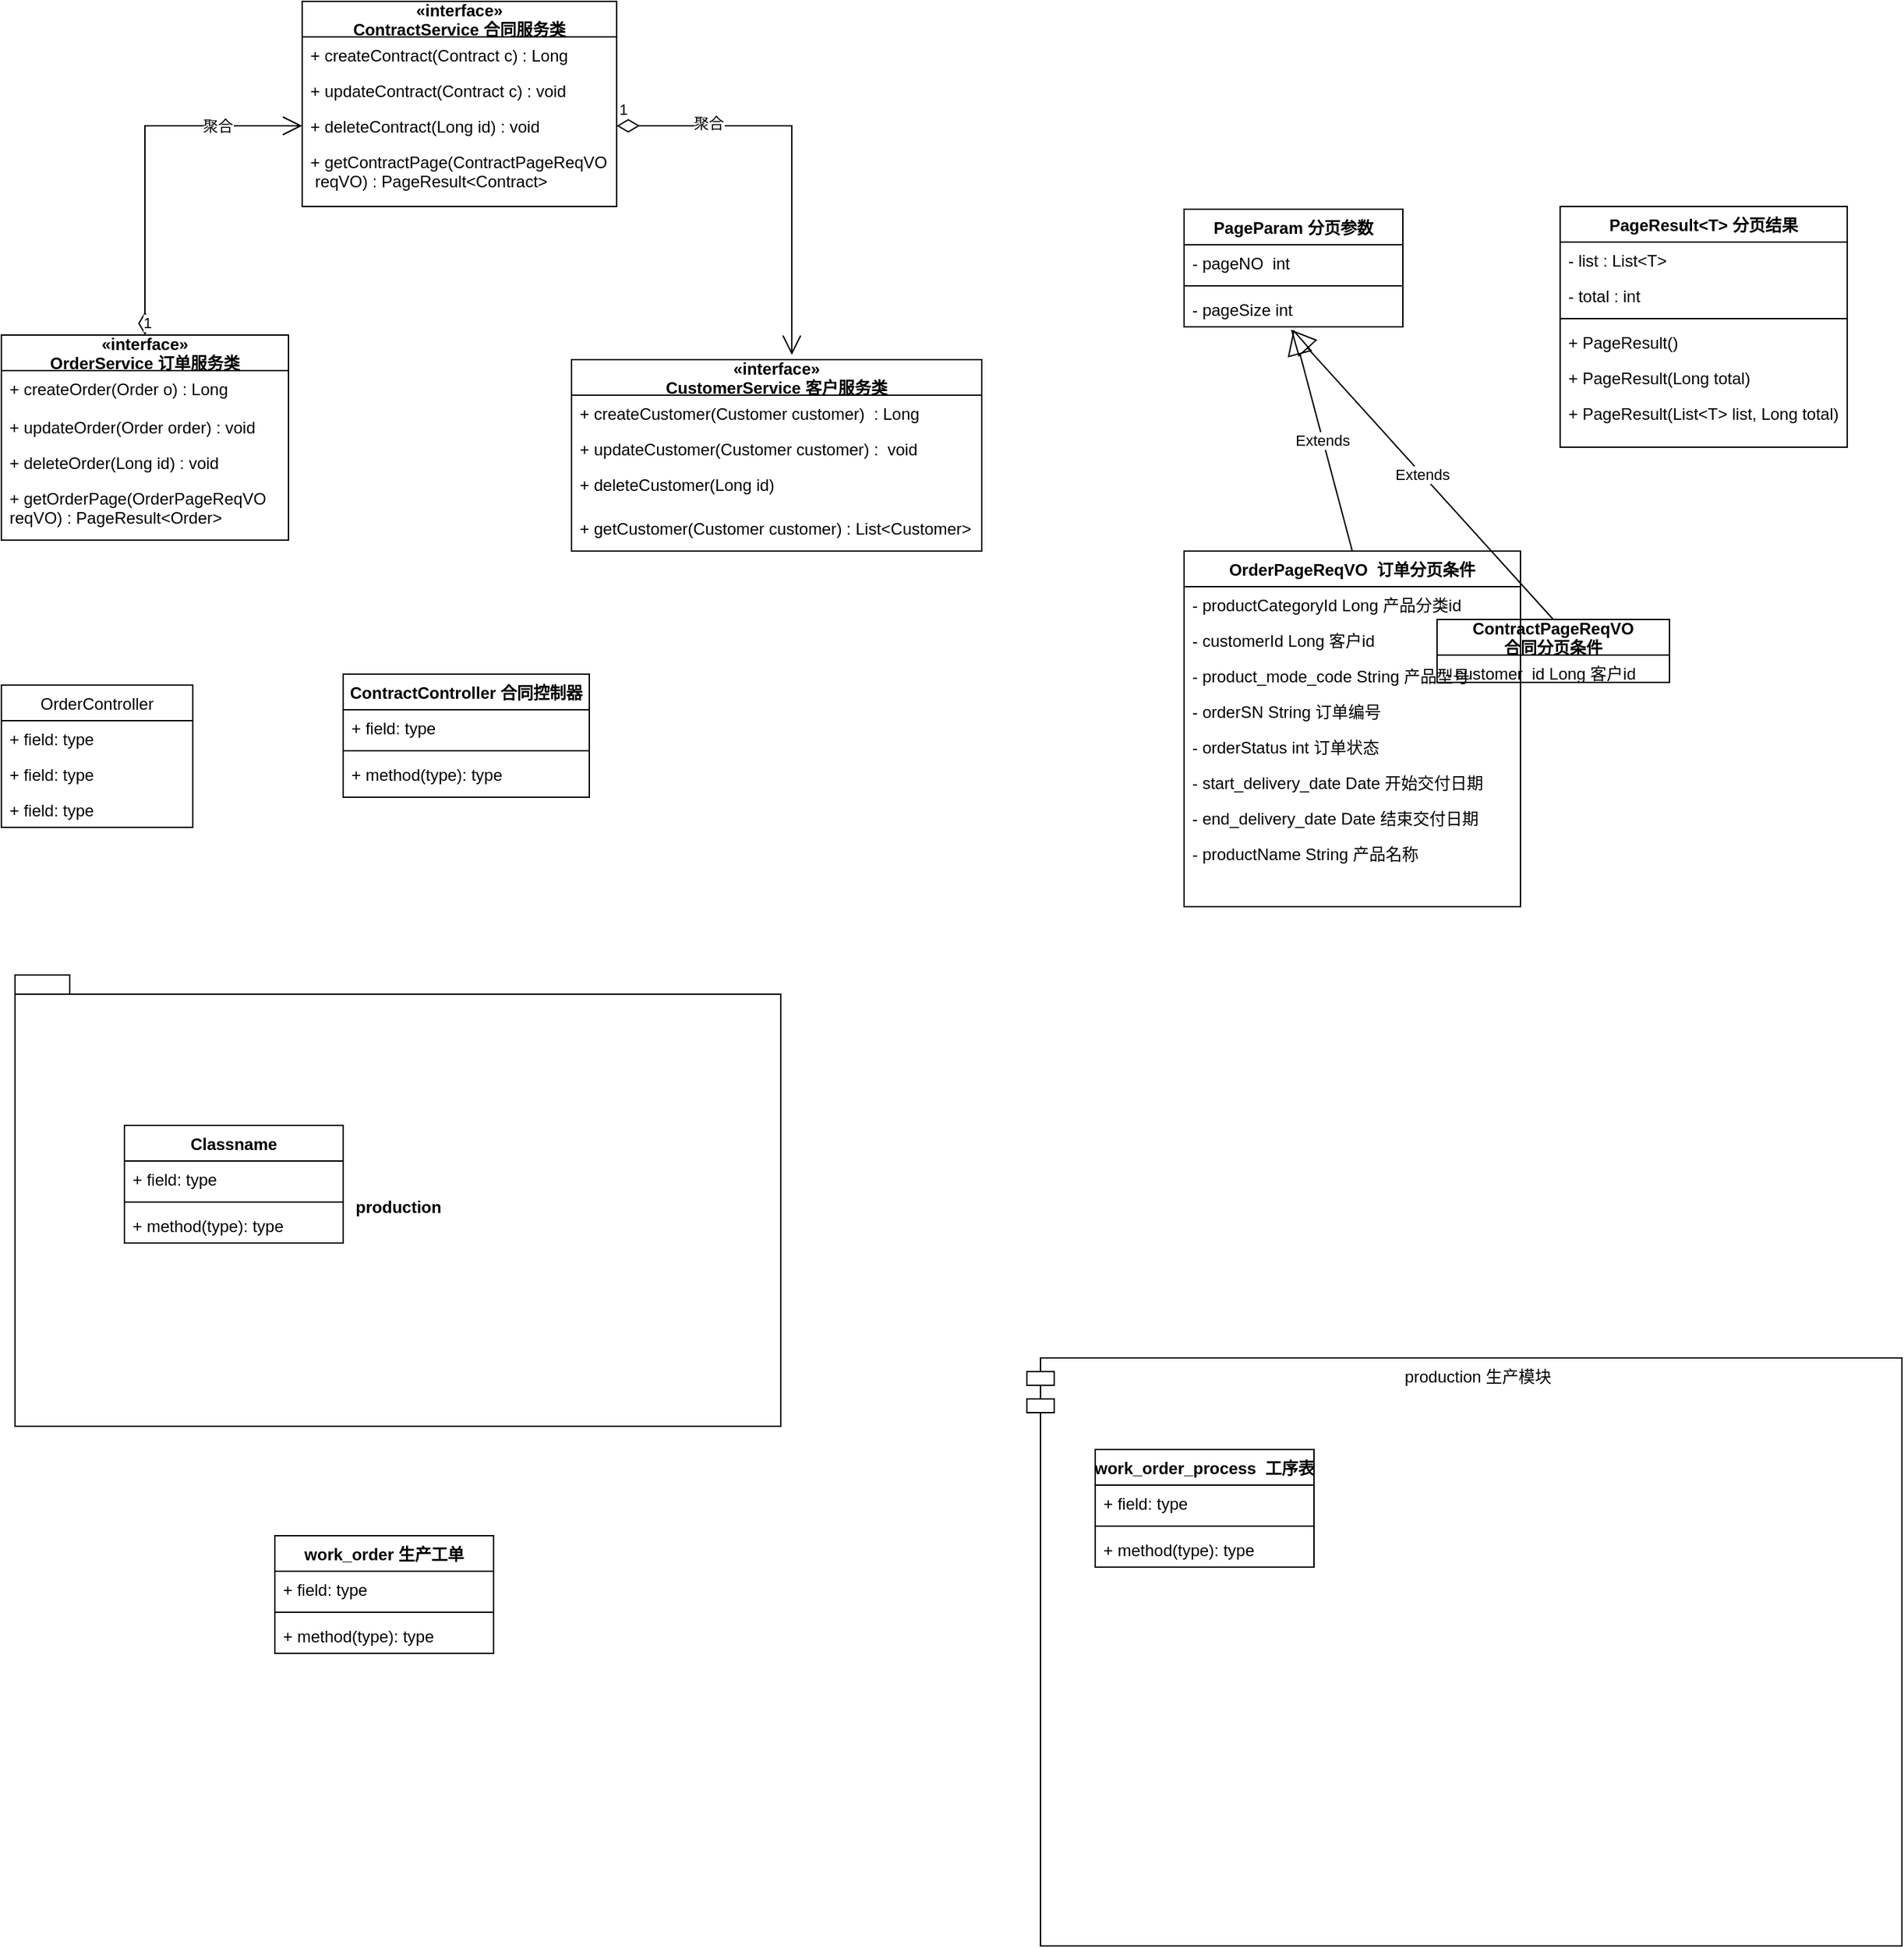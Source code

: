 <mxfile version="18.0.2" type="github">
  <diagram id="C5RBs43oDa-KdzZeNtuy" name="Page-1">
    <mxGraphModel dx="1422" dy="718" grid="1" gridSize="10" guides="1" tooltips="1" connect="1" arrows="1" fold="1" page="1" pageScale="1" pageWidth="827" pageHeight="1169" math="0" shadow="0">
      <root>
        <mxCell id="WIyWlLk6GJQsqaUBKTNV-0" />
        <mxCell id="WIyWlLk6GJQsqaUBKTNV-1" parent="WIyWlLk6GJQsqaUBKTNV-0" />
        <mxCell id="YY6VJkAt92vqZQemVGtr-8" value="«interface»&#xa;OrderService 订单服务类" style="swimlane;fontStyle=1;childLayout=stackLayout;horizontal=1;startSize=26;fillColor=none;horizontalStack=0;resizeParent=1;resizeParentMax=0;resizeLast=0;collapsible=1;marginBottom=0;" vertex="1" parent="WIyWlLk6GJQsqaUBKTNV-1">
          <mxGeometry x="140" y="282" width="210" height="150" as="geometry" />
        </mxCell>
        <mxCell id="YY6VJkAt92vqZQemVGtr-11" value="+ createOrder(Order o) : Long" style="text;strokeColor=none;fillColor=none;align=left;verticalAlign=top;spacingLeft=4;spacingRight=4;overflow=hidden;rotatable=0;points=[[0,0.5],[1,0.5]];portConstraint=eastwest;" vertex="1" parent="YY6VJkAt92vqZQemVGtr-8">
          <mxGeometry y="26" width="210" height="28" as="geometry" />
        </mxCell>
        <mxCell id="YY6VJkAt92vqZQemVGtr-53" value="+ updateOrder(Order order) : void" style="text;strokeColor=none;fillColor=none;align=left;verticalAlign=top;spacingLeft=4;spacingRight=4;overflow=hidden;rotatable=0;points=[[0,0.5],[1,0.5]];portConstraint=eastwest;" vertex="1" parent="YY6VJkAt92vqZQemVGtr-8">
          <mxGeometry y="54" width="210" height="26" as="geometry" />
        </mxCell>
        <mxCell id="YY6VJkAt92vqZQemVGtr-56" value="+ deleteOrder(Long id) : void" style="text;strokeColor=none;fillColor=none;align=left;verticalAlign=top;spacingLeft=4;spacingRight=4;overflow=hidden;rotatable=0;points=[[0,0.5],[1,0.5]];portConstraint=eastwest;" vertex="1" parent="YY6VJkAt92vqZQemVGtr-8">
          <mxGeometry y="80" width="210" height="26" as="geometry" />
        </mxCell>
        <mxCell id="YY6VJkAt92vqZQemVGtr-66" value="+ getOrderPage(OrderPageReqVO &#xa;reqVO) : PageResult&lt;Order&gt;" style="text;strokeColor=none;fillColor=none;align=left;verticalAlign=top;spacingLeft=4;spacingRight=4;overflow=hidden;rotatable=0;points=[[0,0.5],[1,0.5]];portConstraint=eastwest;" vertex="1" parent="YY6VJkAt92vqZQemVGtr-8">
          <mxGeometry y="106" width="210" height="44" as="geometry" />
        </mxCell>
        <mxCell id="YY6VJkAt92vqZQemVGtr-28" value="PageParam 分页参数" style="swimlane;fontStyle=1;align=center;verticalAlign=top;childLayout=stackLayout;horizontal=1;startSize=26;horizontalStack=0;resizeParent=1;resizeParentMax=0;resizeLast=0;collapsible=1;marginBottom=0;" vertex="1" parent="WIyWlLk6GJQsqaUBKTNV-1">
          <mxGeometry x="1005" y="190" width="160" height="86" as="geometry" />
        </mxCell>
        <mxCell id="YY6VJkAt92vqZQemVGtr-29" value="- pageNO  int" style="text;strokeColor=none;fillColor=none;align=left;verticalAlign=top;spacingLeft=4;spacingRight=4;overflow=hidden;rotatable=0;points=[[0,0.5],[1,0.5]];portConstraint=eastwest;" vertex="1" parent="YY6VJkAt92vqZQemVGtr-28">
          <mxGeometry y="26" width="160" height="26" as="geometry" />
        </mxCell>
        <mxCell id="YY6VJkAt92vqZQemVGtr-30" value="" style="line;strokeWidth=1;fillColor=none;align=left;verticalAlign=middle;spacingTop=-1;spacingLeft=3;spacingRight=3;rotatable=0;labelPosition=right;points=[];portConstraint=eastwest;" vertex="1" parent="YY6VJkAt92vqZQemVGtr-28">
          <mxGeometry y="52" width="160" height="8" as="geometry" />
        </mxCell>
        <mxCell id="YY6VJkAt92vqZQemVGtr-31" value="- pageSize int" style="text;strokeColor=none;fillColor=none;align=left;verticalAlign=top;spacingLeft=4;spacingRight=4;overflow=hidden;rotatable=0;points=[[0,0.5],[1,0.5]];portConstraint=eastwest;" vertex="1" parent="YY6VJkAt92vqZQemVGtr-28">
          <mxGeometry y="60" width="160" height="26" as="geometry" />
        </mxCell>
        <mxCell id="YY6VJkAt92vqZQemVGtr-34" value="" style="text;strokeColor=none;fillColor=none;align=left;verticalAlign=middle;spacingTop=-1;spacingLeft=4;spacingRight=4;rotatable=0;labelPosition=right;points=[];portConstraint=eastwest;" vertex="1" parent="WIyWlLk6GJQsqaUBKTNV-1">
          <mxGeometry x="950" y="350" width="20" height="14" as="geometry" />
        </mxCell>
        <mxCell id="YY6VJkAt92vqZQemVGtr-62" value="«interface»&#xa;ContractService 合同服务类" style="swimlane;fontStyle=1;childLayout=stackLayout;horizontal=1;startSize=26;fillColor=none;horizontalStack=0;resizeParent=1;resizeParentMax=0;resizeLast=0;collapsible=1;marginBottom=0;" vertex="1" parent="WIyWlLk6GJQsqaUBKTNV-1">
          <mxGeometry x="360" y="38" width="230" height="150" as="geometry" />
        </mxCell>
        <mxCell id="YY6VJkAt92vqZQemVGtr-63" value="+ createContract(Contract c) : Long" style="text;strokeColor=none;fillColor=none;align=left;verticalAlign=top;spacingLeft=4;spacingRight=4;overflow=hidden;rotatable=0;points=[[0,0.5],[1,0.5]];portConstraint=eastwest;" vertex="1" parent="YY6VJkAt92vqZQemVGtr-62">
          <mxGeometry y="26" width="230" height="26" as="geometry" />
        </mxCell>
        <mxCell id="YY6VJkAt92vqZQemVGtr-64" value="+ updateContract(Contract c) : void" style="text;strokeColor=none;fillColor=none;align=left;verticalAlign=top;spacingLeft=4;spacingRight=4;overflow=hidden;rotatable=0;points=[[0,0.5],[1,0.5]];portConstraint=eastwest;" vertex="1" parent="YY6VJkAt92vqZQemVGtr-62">
          <mxGeometry y="52" width="230" height="26" as="geometry" />
        </mxCell>
        <mxCell id="YY6VJkAt92vqZQemVGtr-101" value="+ deleteContract(Long id) : void" style="text;strokeColor=none;fillColor=none;align=left;verticalAlign=top;spacingLeft=4;spacingRight=4;overflow=hidden;rotatable=0;points=[[0,0.5],[1,0.5]];portConstraint=eastwest;" vertex="1" parent="YY6VJkAt92vqZQemVGtr-62">
          <mxGeometry y="78" width="230" height="26" as="geometry" />
        </mxCell>
        <mxCell id="YY6VJkAt92vqZQemVGtr-65" value="+ getContractPage(ContractPageReqVO&#xa; reqVO) : PageResult&lt;Contract&gt;" style="text;strokeColor=none;fillColor=none;align=left;verticalAlign=top;spacingLeft=4;spacingRight=4;overflow=hidden;rotatable=0;points=[[0,0.5],[1,0.5]];portConstraint=eastwest;" vertex="1" parent="YY6VJkAt92vqZQemVGtr-62">
          <mxGeometry y="104" width="230" height="46" as="geometry" />
        </mxCell>
        <mxCell id="YY6VJkAt92vqZQemVGtr-67" value="OrderPageReqVO  订单分页条件" style="swimlane;fontStyle=1;childLayout=stackLayout;horizontal=1;startSize=26;fillColor=none;horizontalStack=0;resizeParent=1;resizeParentMax=0;resizeLast=0;collapsible=1;marginBottom=0;" vertex="1" parent="WIyWlLk6GJQsqaUBKTNV-1">
          <mxGeometry x="1005" y="440" width="246" height="260" as="geometry" />
        </mxCell>
        <mxCell id="YY6VJkAt92vqZQemVGtr-68" value="- productCategoryId Long 产品分类id" style="text;strokeColor=none;fillColor=none;align=left;verticalAlign=top;spacingLeft=4;spacingRight=4;overflow=hidden;rotatable=0;points=[[0,0.5],[1,0.5]];portConstraint=eastwest;" vertex="1" parent="YY6VJkAt92vqZQemVGtr-67">
          <mxGeometry y="26" width="246" height="26" as="geometry" />
        </mxCell>
        <mxCell id="YY6VJkAt92vqZQemVGtr-69" value="- customerId Long 客户id" style="text;strokeColor=none;fillColor=none;align=left;verticalAlign=top;spacingLeft=4;spacingRight=4;overflow=hidden;rotatable=0;points=[[0,0.5],[1,0.5]];portConstraint=eastwest;" vertex="1" parent="YY6VJkAt92vqZQemVGtr-67">
          <mxGeometry y="52" width="246" height="26" as="geometry" />
        </mxCell>
        <mxCell id="YY6VJkAt92vqZQemVGtr-73" value="- product_mode_code String 产品型号" style="text;strokeColor=none;fillColor=none;align=left;verticalAlign=top;spacingLeft=4;spacingRight=4;overflow=hidden;rotatable=0;points=[[0,0.5],[1,0.5]];portConstraint=eastwest;" vertex="1" parent="YY6VJkAt92vqZQemVGtr-67">
          <mxGeometry y="78" width="246" height="26" as="geometry" />
        </mxCell>
        <mxCell id="YY6VJkAt92vqZQemVGtr-74" value="- orderSN String 订单编号" style="text;strokeColor=none;fillColor=none;align=left;verticalAlign=top;spacingLeft=4;spacingRight=4;overflow=hidden;rotatable=0;points=[[0,0.5],[1,0.5]];portConstraint=eastwest;" vertex="1" parent="YY6VJkAt92vqZQemVGtr-67">
          <mxGeometry y="104" width="246" height="26" as="geometry" />
        </mxCell>
        <mxCell id="YY6VJkAt92vqZQemVGtr-75" value="- orderStatus int 订单状态" style="text;strokeColor=none;fillColor=none;align=left;verticalAlign=top;spacingLeft=4;spacingRight=4;overflow=hidden;rotatable=0;points=[[0,0.5],[1,0.5]];portConstraint=eastwest;" vertex="1" parent="YY6VJkAt92vqZQemVGtr-67">
          <mxGeometry y="130" width="246" height="26" as="geometry" />
        </mxCell>
        <mxCell id="YY6VJkAt92vqZQemVGtr-76" value="- start_delivery_date Date 开始交付日期" style="text;strokeColor=none;fillColor=none;align=left;verticalAlign=top;spacingLeft=4;spacingRight=4;overflow=hidden;rotatable=0;points=[[0,0.5],[1,0.5]];portConstraint=eastwest;" vertex="1" parent="YY6VJkAt92vqZQemVGtr-67">
          <mxGeometry y="156" width="246" height="26" as="geometry" />
        </mxCell>
        <mxCell id="YY6VJkAt92vqZQemVGtr-77" value="- end_delivery_date Date 结束交付日期" style="text;strokeColor=none;fillColor=none;align=left;verticalAlign=top;spacingLeft=4;spacingRight=4;overflow=hidden;rotatable=0;points=[[0,0.5],[1,0.5]];portConstraint=eastwest;" vertex="1" parent="YY6VJkAt92vqZQemVGtr-67">
          <mxGeometry y="182" width="246" height="26" as="geometry" />
        </mxCell>
        <mxCell id="YY6VJkAt92vqZQemVGtr-70" value="- productName String 产品名称" style="text;strokeColor=none;fillColor=none;align=left;verticalAlign=top;spacingLeft=4;spacingRight=4;overflow=hidden;rotatable=0;points=[[0,0.5],[1,0.5]];portConstraint=eastwest;" vertex="1" parent="YY6VJkAt92vqZQemVGtr-67">
          <mxGeometry y="208" width="246" height="52" as="geometry" />
        </mxCell>
        <mxCell id="YY6VJkAt92vqZQemVGtr-71" value="Extends" style="endArrow=block;endSize=16;endFill=0;html=1;rounded=0;entryX=0.5;entryY=1.077;entryDx=0;entryDy=0;entryPerimeter=0;exitX=0.5;exitY=0;exitDx=0;exitDy=0;" edge="1" parent="WIyWlLk6GJQsqaUBKTNV-1" source="YY6VJkAt92vqZQemVGtr-67" target="YY6VJkAt92vqZQemVGtr-31">
          <mxGeometry width="160" relative="1" as="geometry">
            <mxPoint x="860" y="530" as="sourcePoint" />
            <mxPoint x="1020" y="530" as="targetPoint" />
          </mxGeometry>
        </mxCell>
        <mxCell id="YY6VJkAt92vqZQemVGtr-82" value="PageResult&lt;T&gt; 分页结果" style="swimlane;fontStyle=1;align=center;verticalAlign=top;childLayout=stackLayout;horizontal=1;startSize=26;horizontalStack=0;resizeParent=1;resizeParentMax=0;resizeLast=0;collapsible=1;marginBottom=0;" vertex="1" parent="WIyWlLk6GJQsqaUBKTNV-1">
          <mxGeometry x="1280" y="188" width="210" height="176" as="geometry" />
        </mxCell>
        <mxCell id="YY6VJkAt92vqZQemVGtr-83" value="- list : List&lt;T&gt;" style="text;strokeColor=none;fillColor=none;align=left;verticalAlign=top;spacingLeft=4;spacingRight=4;overflow=hidden;rotatable=0;points=[[0,0.5],[1,0.5]];portConstraint=eastwest;" vertex="1" parent="YY6VJkAt92vqZQemVGtr-82">
          <mxGeometry y="26" width="210" height="26" as="geometry" />
        </mxCell>
        <mxCell id="YY6VJkAt92vqZQemVGtr-86" value="- total : int" style="text;strokeColor=none;fillColor=none;align=left;verticalAlign=top;spacingLeft=4;spacingRight=4;overflow=hidden;rotatable=0;points=[[0,0.5],[1,0.5]];portConstraint=eastwest;" vertex="1" parent="YY6VJkAt92vqZQemVGtr-82">
          <mxGeometry y="52" width="210" height="26" as="geometry" />
        </mxCell>
        <mxCell id="YY6VJkAt92vqZQemVGtr-84" value="" style="line;strokeWidth=1;fillColor=none;align=left;verticalAlign=middle;spacingTop=-1;spacingLeft=3;spacingRight=3;rotatable=0;labelPosition=right;points=[];portConstraint=eastwest;" vertex="1" parent="YY6VJkAt92vqZQemVGtr-82">
          <mxGeometry y="78" width="210" height="8" as="geometry" />
        </mxCell>
        <mxCell id="YY6VJkAt92vqZQemVGtr-85" value="+ PageResult() " style="text;strokeColor=none;fillColor=none;align=left;verticalAlign=top;spacingLeft=4;spacingRight=4;overflow=hidden;rotatable=0;points=[[0,0.5],[1,0.5]];portConstraint=eastwest;" vertex="1" parent="YY6VJkAt92vqZQemVGtr-82">
          <mxGeometry y="86" width="210" height="26" as="geometry" />
        </mxCell>
        <mxCell id="YY6VJkAt92vqZQemVGtr-88" value="+ PageResult(Long total)" style="text;strokeColor=none;fillColor=none;align=left;verticalAlign=top;spacingLeft=4;spacingRight=4;overflow=hidden;rotatable=0;points=[[0,0.5],[1,0.5]];portConstraint=eastwest;" vertex="1" parent="YY6VJkAt92vqZQemVGtr-82">
          <mxGeometry y="112" width="210" height="26" as="geometry" />
        </mxCell>
        <mxCell id="YY6VJkAt92vqZQemVGtr-87" value="+ PageResult(List&lt;T&gt; list, Long total)" style="text;strokeColor=none;fillColor=none;align=left;verticalAlign=top;spacingLeft=4;spacingRight=4;overflow=hidden;rotatable=0;points=[[0,0.5],[1,0.5]];portConstraint=eastwest;" vertex="1" parent="YY6VJkAt92vqZQemVGtr-82">
          <mxGeometry y="138" width="210" height="38" as="geometry" />
        </mxCell>
        <mxCell id="YY6VJkAt92vqZQemVGtr-97" value="«interface»&#xa;CustomerService 客户服务类" style="swimlane;fontStyle=1;childLayout=stackLayout;horizontal=1;startSize=26;fillColor=none;horizontalStack=0;resizeParent=1;resizeParentMax=0;resizeLast=0;collapsible=1;marginBottom=0;" vertex="1" parent="WIyWlLk6GJQsqaUBKTNV-1">
          <mxGeometry x="557" y="300" width="300" height="140" as="geometry" />
        </mxCell>
        <mxCell id="YY6VJkAt92vqZQemVGtr-98" value="+ createCustomer(Customer customer)  : Long" style="text;strokeColor=none;fillColor=none;align=left;verticalAlign=top;spacingLeft=4;spacingRight=4;overflow=hidden;rotatable=0;points=[[0,0.5],[1,0.5]];portConstraint=eastwest;" vertex="1" parent="YY6VJkAt92vqZQemVGtr-97">
          <mxGeometry y="26" width="300" height="26" as="geometry" />
        </mxCell>
        <mxCell id="YY6VJkAt92vqZQemVGtr-99" value="+ updateCustomer(Customer customer) :  void" style="text;strokeColor=none;fillColor=none;align=left;verticalAlign=top;spacingLeft=4;spacingRight=4;overflow=hidden;rotatable=0;points=[[0,0.5],[1,0.5]];portConstraint=eastwest;" vertex="1" parent="YY6VJkAt92vqZQemVGtr-97">
          <mxGeometry y="52" width="300" height="26" as="geometry" />
        </mxCell>
        <mxCell id="YY6VJkAt92vqZQemVGtr-100" value="+ deleteCustomer(Long id)" style="text;strokeColor=none;fillColor=none;align=left;verticalAlign=top;spacingLeft=4;spacingRight=4;overflow=hidden;rotatable=0;points=[[0,0.5],[1,0.5]];portConstraint=eastwest;" vertex="1" parent="YY6VJkAt92vqZQemVGtr-97">
          <mxGeometry y="78" width="300" height="32" as="geometry" />
        </mxCell>
        <mxCell id="YY6VJkAt92vqZQemVGtr-102" value="+ getCustomer(Customer customer) : List&lt;Customer&gt;" style="text;strokeColor=none;fillColor=none;align=left;verticalAlign=top;spacingLeft=4;spacingRight=4;overflow=hidden;rotatable=0;points=[[0,0.5],[1,0.5]];portConstraint=eastwest;" vertex="1" parent="YY6VJkAt92vqZQemVGtr-97">
          <mxGeometry y="110" width="300" height="30" as="geometry" />
        </mxCell>
        <mxCell id="YY6VJkAt92vqZQemVGtr-104" value="ContractPageReqVO &#xa;合同分页条件" style="swimlane;fontStyle=1;childLayout=stackLayout;horizontal=1;startSize=26;fillColor=none;horizontalStack=0;resizeParent=1;resizeParentMax=0;resizeLast=0;collapsible=1;marginBottom=0;" vertex="1" parent="WIyWlLk6GJQsqaUBKTNV-1">
          <mxGeometry x="1190" y="490" width="170" height="46" as="geometry" />
        </mxCell>
        <mxCell id="YY6VJkAt92vqZQemVGtr-105" value="- customer_id Long 客户id" style="text;strokeColor=none;fillColor=none;align=left;verticalAlign=top;spacingLeft=4;spacingRight=4;overflow=hidden;rotatable=0;points=[[0,0.5],[1,0.5]];portConstraint=eastwest;" vertex="1" parent="YY6VJkAt92vqZQemVGtr-104">
          <mxGeometry y="26" width="170" height="20" as="geometry" />
        </mxCell>
        <mxCell id="YY6VJkAt92vqZQemVGtr-108" value="Extends" style="endArrow=block;endSize=16;endFill=0;html=1;rounded=0;entryX=0.488;entryY=1.077;entryDx=0;entryDy=0;entryPerimeter=0;exitX=0.5;exitY=0;exitDx=0;exitDy=0;" edge="1" parent="WIyWlLk6GJQsqaUBKTNV-1" source="YY6VJkAt92vqZQemVGtr-104" target="YY6VJkAt92vqZQemVGtr-31">
          <mxGeometry width="160" relative="1" as="geometry">
            <mxPoint x="890" y="500" as="sourcePoint" />
            <mxPoint x="1136" y="388.002" as="targetPoint" />
          </mxGeometry>
        </mxCell>
        <mxCell id="YY6VJkAt92vqZQemVGtr-117" value="1" style="endArrow=open;html=1;endSize=12;startArrow=diamondThin;startSize=14;startFill=0;edgeStyle=orthogonalEdgeStyle;align=left;verticalAlign=bottom;rounded=0;entryX=0;entryY=0.5;entryDx=0;entryDy=0;exitX=0.5;exitY=0;exitDx=0;exitDy=0;" edge="1" parent="WIyWlLk6GJQsqaUBKTNV-1" source="YY6VJkAt92vqZQemVGtr-8" target="YY6VJkAt92vqZQemVGtr-101">
          <mxGeometry x="-1" y="3" relative="1" as="geometry">
            <mxPoint x="340" y="470" as="sourcePoint" />
            <mxPoint x="470" y="350" as="targetPoint" />
          </mxGeometry>
        </mxCell>
        <mxCell id="YY6VJkAt92vqZQemVGtr-129" value="聚合" style="edgeLabel;html=1;align=center;verticalAlign=middle;resizable=0;points=[];" vertex="1" connectable="0" parent="YY6VJkAt92vqZQemVGtr-117">
          <mxGeometry x="0.679" relative="1" as="geometry">
            <mxPoint x="-19" as="offset" />
          </mxGeometry>
        </mxCell>
        <mxCell id="YY6VJkAt92vqZQemVGtr-127" value="1" style="endArrow=open;html=1;endSize=12;startArrow=diamondThin;startSize=14;startFill=0;edgeStyle=orthogonalEdgeStyle;align=left;verticalAlign=bottom;rounded=0;exitX=1;exitY=0.5;exitDx=0;exitDy=0;entryX=0.537;entryY=-0.025;entryDx=0;entryDy=0;entryPerimeter=0;" edge="1" parent="WIyWlLk6GJQsqaUBKTNV-1" source="YY6VJkAt92vqZQemVGtr-101" target="YY6VJkAt92vqZQemVGtr-97">
          <mxGeometry x="-1" y="3" relative="1" as="geometry">
            <mxPoint x="580" y="250" as="sourcePoint" />
            <mxPoint x="740" y="250" as="targetPoint" />
          </mxGeometry>
        </mxCell>
        <mxCell id="YY6VJkAt92vqZQemVGtr-130" value="聚合" style="edgeLabel;html=1;align=center;verticalAlign=middle;resizable=0;points=[];" vertex="1" connectable="0" parent="YY6VJkAt92vqZQemVGtr-127">
          <mxGeometry x="-0.471" y="2" relative="1" as="geometry">
            <mxPoint x="-11" as="offset" />
          </mxGeometry>
        </mxCell>
        <mxCell id="YY6VJkAt92vqZQemVGtr-131" value="OrderController" style="swimlane;fontStyle=0;childLayout=stackLayout;horizontal=1;startSize=26;fillColor=none;horizontalStack=0;resizeParent=1;resizeParentMax=0;resizeLast=0;collapsible=1;marginBottom=0;" vertex="1" parent="WIyWlLk6GJQsqaUBKTNV-1">
          <mxGeometry x="140" y="538" width="140" height="104" as="geometry" />
        </mxCell>
        <mxCell id="YY6VJkAt92vqZQemVGtr-132" value="+ field: type" style="text;strokeColor=none;fillColor=none;align=left;verticalAlign=top;spacingLeft=4;spacingRight=4;overflow=hidden;rotatable=0;points=[[0,0.5],[1,0.5]];portConstraint=eastwest;" vertex="1" parent="YY6VJkAt92vqZQemVGtr-131">
          <mxGeometry y="26" width="140" height="26" as="geometry" />
        </mxCell>
        <mxCell id="YY6VJkAt92vqZQemVGtr-133" value="+ field: type" style="text;strokeColor=none;fillColor=none;align=left;verticalAlign=top;spacingLeft=4;spacingRight=4;overflow=hidden;rotatable=0;points=[[0,0.5],[1,0.5]];portConstraint=eastwest;" vertex="1" parent="YY6VJkAt92vqZQemVGtr-131">
          <mxGeometry y="52" width="140" height="26" as="geometry" />
        </mxCell>
        <mxCell id="YY6VJkAt92vqZQemVGtr-134" value="+ field: type" style="text;strokeColor=none;fillColor=none;align=left;verticalAlign=top;spacingLeft=4;spacingRight=4;overflow=hidden;rotatable=0;points=[[0,0.5],[1,0.5]];portConstraint=eastwest;" vertex="1" parent="YY6VJkAt92vqZQemVGtr-131">
          <mxGeometry y="78" width="140" height="26" as="geometry" />
        </mxCell>
        <mxCell id="YY6VJkAt92vqZQemVGtr-135" value="ContractController 合同控制器" style="swimlane;fontStyle=1;align=center;verticalAlign=top;childLayout=stackLayout;horizontal=1;startSize=26;horizontalStack=0;resizeParent=1;resizeParentMax=0;resizeLast=0;collapsible=1;marginBottom=0;" vertex="1" parent="WIyWlLk6GJQsqaUBKTNV-1">
          <mxGeometry x="390" y="530" width="180" height="90" as="geometry" />
        </mxCell>
        <mxCell id="YY6VJkAt92vqZQemVGtr-136" value="+ field: type" style="text;strokeColor=none;fillColor=none;align=left;verticalAlign=top;spacingLeft=4;spacingRight=4;overflow=hidden;rotatable=0;points=[[0,0.5],[1,0.5]];portConstraint=eastwest;" vertex="1" parent="YY6VJkAt92vqZQemVGtr-135">
          <mxGeometry y="26" width="180" height="26" as="geometry" />
        </mxCell>
        <mxCell id="YY6VJkAt92vqZQemVGtr-137" value="" style="line;strokeWidth=1;fillColor=none;align=left;verticalAlign=middle;spacingTop=-1;spacingLeft=3;spacingRight=3;rotatable=0;labelPosition=right;points=[];portConstraint=eastwest;" vertex="1" parent="YY6VJkAt92vqZQemVGtr-135">
          <mxGeometry y="52" width="180" height="8" as="geometry" />
        </mxCell>
        <mxCell id="YY6VJkAt92vqZQemVGtr-138" value="+ method(type): type" style="text;strokeColor=none;fillColor=none;align=left;verticalAlign=top;spacingLeft=4;spacingRight=4;overflow=hidden;rotatable=0;points=[[0,0.5],[1,0.5]];portConstraint=eastwest;" vertex="1" parent="YY6VJkAt92vqZQemVGtr-135">
          <mxGeometry y="60" width="180" height="30" as="geometry" />
        </mxCell>
        <mxCell id="YY6VJkAt92vqZQemVGtr-139" value="production" style="shape=folder;fontStyle=1;spacingTop=10;tabWidth=40;tabHeight=14;tabPosition=left;html=1;" vertex="1" parent="WIyWlLk6GJQsqaUBKTNV-1">
          <mxGeometry x="150" y="750" width="560" height="330" as="geometry" />
        </mxCell>
        <mxCell id="YY6VJkAt92vqZQemVGtr-140" value="Classname" style="swimlane;fontStyle=1;align=center;verticalAlign=top;childLayout=stackLayout;horizontal=1;startSize=26;horizontalStack=0;resizeParent=1;resizeParentMax=0;resizeLast=0;collapsible=1;marginBottom=0;" vertex="1" parent="WIyWlLk6GJQsqaUBKTNV-1">
          <mxGeometry x="230" y="860" width="160" height="86" as="geometry" />
        </mxCell>
        <mxCell id="YY6VJkAt92vqZQemVGtr-141" value="+ field: type" style="text;strokeColor=none;fillColor=none;align=left;verticalAlign=top;spacingLeft=4;spacingRight=4;overflow=hidden;rotatable=0;points=[[0,0.5],[1,0.5]];portConstraint=eastwest;" vertex="1" parent="YY6VJkAt92vqZQemVGtr-140">
          <mxGeometry y="26" width="160" height="26" as="geometry" />
        </mxCell>
        <mxCell id="YY6VJkAt92vqZQemVGtr-142" value="" style="line;strokeWidth=1;fillColor=none;align=left;verticalAlign=middle;spacingTop=-1;spacingLeft=3;spacingRight=3;rotatable=0;labelPosition=right;points=[];portConstraint=eastwest;" vertex="1" parent="YY6VJkAt92vqZQemVGtr-140">
          <mxGeometry y="52" width="160" height="8" as="geometry" />
        </mxCell>
        <mxCell id="YY6VJkAt92vqZQemVGtr-143" value="+ method(type): type" style="text;strokeColor=none;fillColor=none;align=left;verticalAlign=top;spacingLeft=4;spacingRight=4;overflow=hidden;rotatable=0;points=[[0,0.5],[1,0.5]];portConstraint=eastwest;" vertex="1" parent="YY6VJkAt92vqZQemVGtr-140">
          <mxGeometry y="60" width="160" height="26" as="geometry" />
        </mxCell>
        <mxCell id="YY6VJkAt92vqZQemVGtr-144" value="production 生产模块" style="shape=module;align=left;spacingLeft=20;align=center;verticalAlign=top;" vertex="1" parent="WIyWlLk6GJQsqaUBKTNV-1">
          <mxGeometry x="890" y="1030" width="640" height="430" as="geometry" />
        </mxCell>
        <mxCell id="YY6VJkAt92vqZQemVGtr-145" value="work_order 生产工单" style="swimlane;fontStyle=1;align=center;verticalAlign=top;childLayout=stackLayout;horizontal=1;startSize=26;horizontalStack=0;resizeParent=1;resizeParentMax=0;resizeLast=0;collapsible=1;marginBottom=0;" vertex="1" parent="WIyWlLk6GJQsqaUBKTNV-1">
          <mxGeometry x="340" y="1160" width="160" height="86" as="geometry" />
        </mxCell>
        <mxCell id="YY6VJkAt92vqZQemVGtr-146" value="+ field: type" style="text;strokeColor=none;fillColor=none;align=left;verticalAlign=top;spacingLeft=4;spacingRight=4;overflow=hidden;rotatable=0;points=[[0,0.5],[1,0.5]];portConstraint=eastwest;" vertex="1" parent="YY6VJkAt92vqZQemVGtr-145">
          <mxGeometry y="26" width="160" height="26" as="geometry" />
        </mxCell>
        <mxCell id="YY6VJkAt92vqZQemVGtr-147" value="" style="line;strokeWidth=1;fillColor=none;align=left;verticalAlign=middle;spacingTop=-1;spacingLeft=3;spacingRight=3;rotatable=0;labelPosition=right;points=[];portConstraint=eastwest;" vertex="1" parent="YY6VJkAt92vqZQemVGtr-145">
          <mxGeometry y="52" width="160" height="8" as="geometry" />
        </mxCell>
        <mxCell id="YY6VJkAt92vqZQemVGtr-148" value="+ method(type): type" style="text;strokeColor=none;fillColor=none;align=left;verticalAlign=top;spacingLeft=4;spacingRight=4;overflow=hidden;rotatable=0;points=[[0,0.5],[1,0.5]];portConstraint=eastwest;" vertex="1" parent="YY6VJkAt92vqZQemVGtr-145">
          <mxGeometry y="60" width="160" height="26" as="geometry" />
        </mxCell>
        <mxCell id="YY6VJkAt92vqZQemVGtr-149" value="work_order_process  工序表" style="swimlane;fontStyle=1;align=center;verticalAlign=top;childLayout=stackLayout;horizontal=1;startSize=26;horizontalStack=0;resizeParent=1;resizeParentMax=0;resizeLast=0;collapsible=1;marginBottom=0;" vertex="1" parent="WIyWlLk6GJQsqaUBKTNV-1">
          <mxGeometry x="940" y="1097" width="160" height="86" as="geometry" />
        </mxCell>
        <mxCell id="YY6VJkAt92vqZQemVGtr-150" value="+ field: type" style="text;strokeColor=none;fillColor=none;align=left;verticalAlign=top;spacingLeft=4;spacingRight=4;overflow=hidden;rotatable=0;points=[[0,0.5],[1,0.5]];portConstraint=eastwest;" vertex="1" parent="YY6VJkAt92vqZQemVGtr-149">
          <mxGeometry y="26" width="160" height="26" as="geometry" />
        </mxCell>
        <mxCell id="YY6VJkAt92vqZQemVGtr-151" value="" style="line;strokeWidth=1;fillColor=none;align=left;verticalAlign=middle;spacingTop=-1;spacingLeft=3;spacingRight=3;rotatable=0;labelPosition=right;points=[];portConstraint=eastwest;" vertex="1" parent="YY6VJkAt92vqZQemVGtr-149">
          <mxGeometry y="52" width="160" height="8" as="geometry" />
        </mxCell>
        <mxCell id="YY6VJkAt92vqZQemVGtr-152" value="+ method(type): type" style="text;strokeColor=none;fillColor=none;align=left;verticalAlign=top;spacingLeft=4;spacingRight=4;overflow=hidden;rotatable=0;points=[[0,0.5],[1,0.5]];portConstraint=eastwest;" vertex="1" parent="YY6VJkAt92vqZQemVGtr-149">
          <mxGeometry y="60" width="160" height="26" as="geometry" />
        </mxCell>
      </root>
    </mxGraphModel>
  </diagram>
</mxfile>
